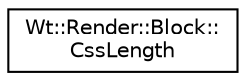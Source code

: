 digraph "Graphical Class Hierarchy"
{
 // LATEX_PDF_SIZE
  edge [fontname="Helvetica",fontsize="10",labelfontname="Helvetica",labelfontsize="10"];
  node [fontname="Helvetica",fontsize="10",shape=record];
  rankdir="LR";
  Node0 [label="Wt::Render::Block::\lCssLength",height=0.2,width=0.4,color="black", fillcolor="white", style="filled",URL="$structWt_1_1Render_1_1Block_1_1CssLength.html",tooltip=" "];
}
